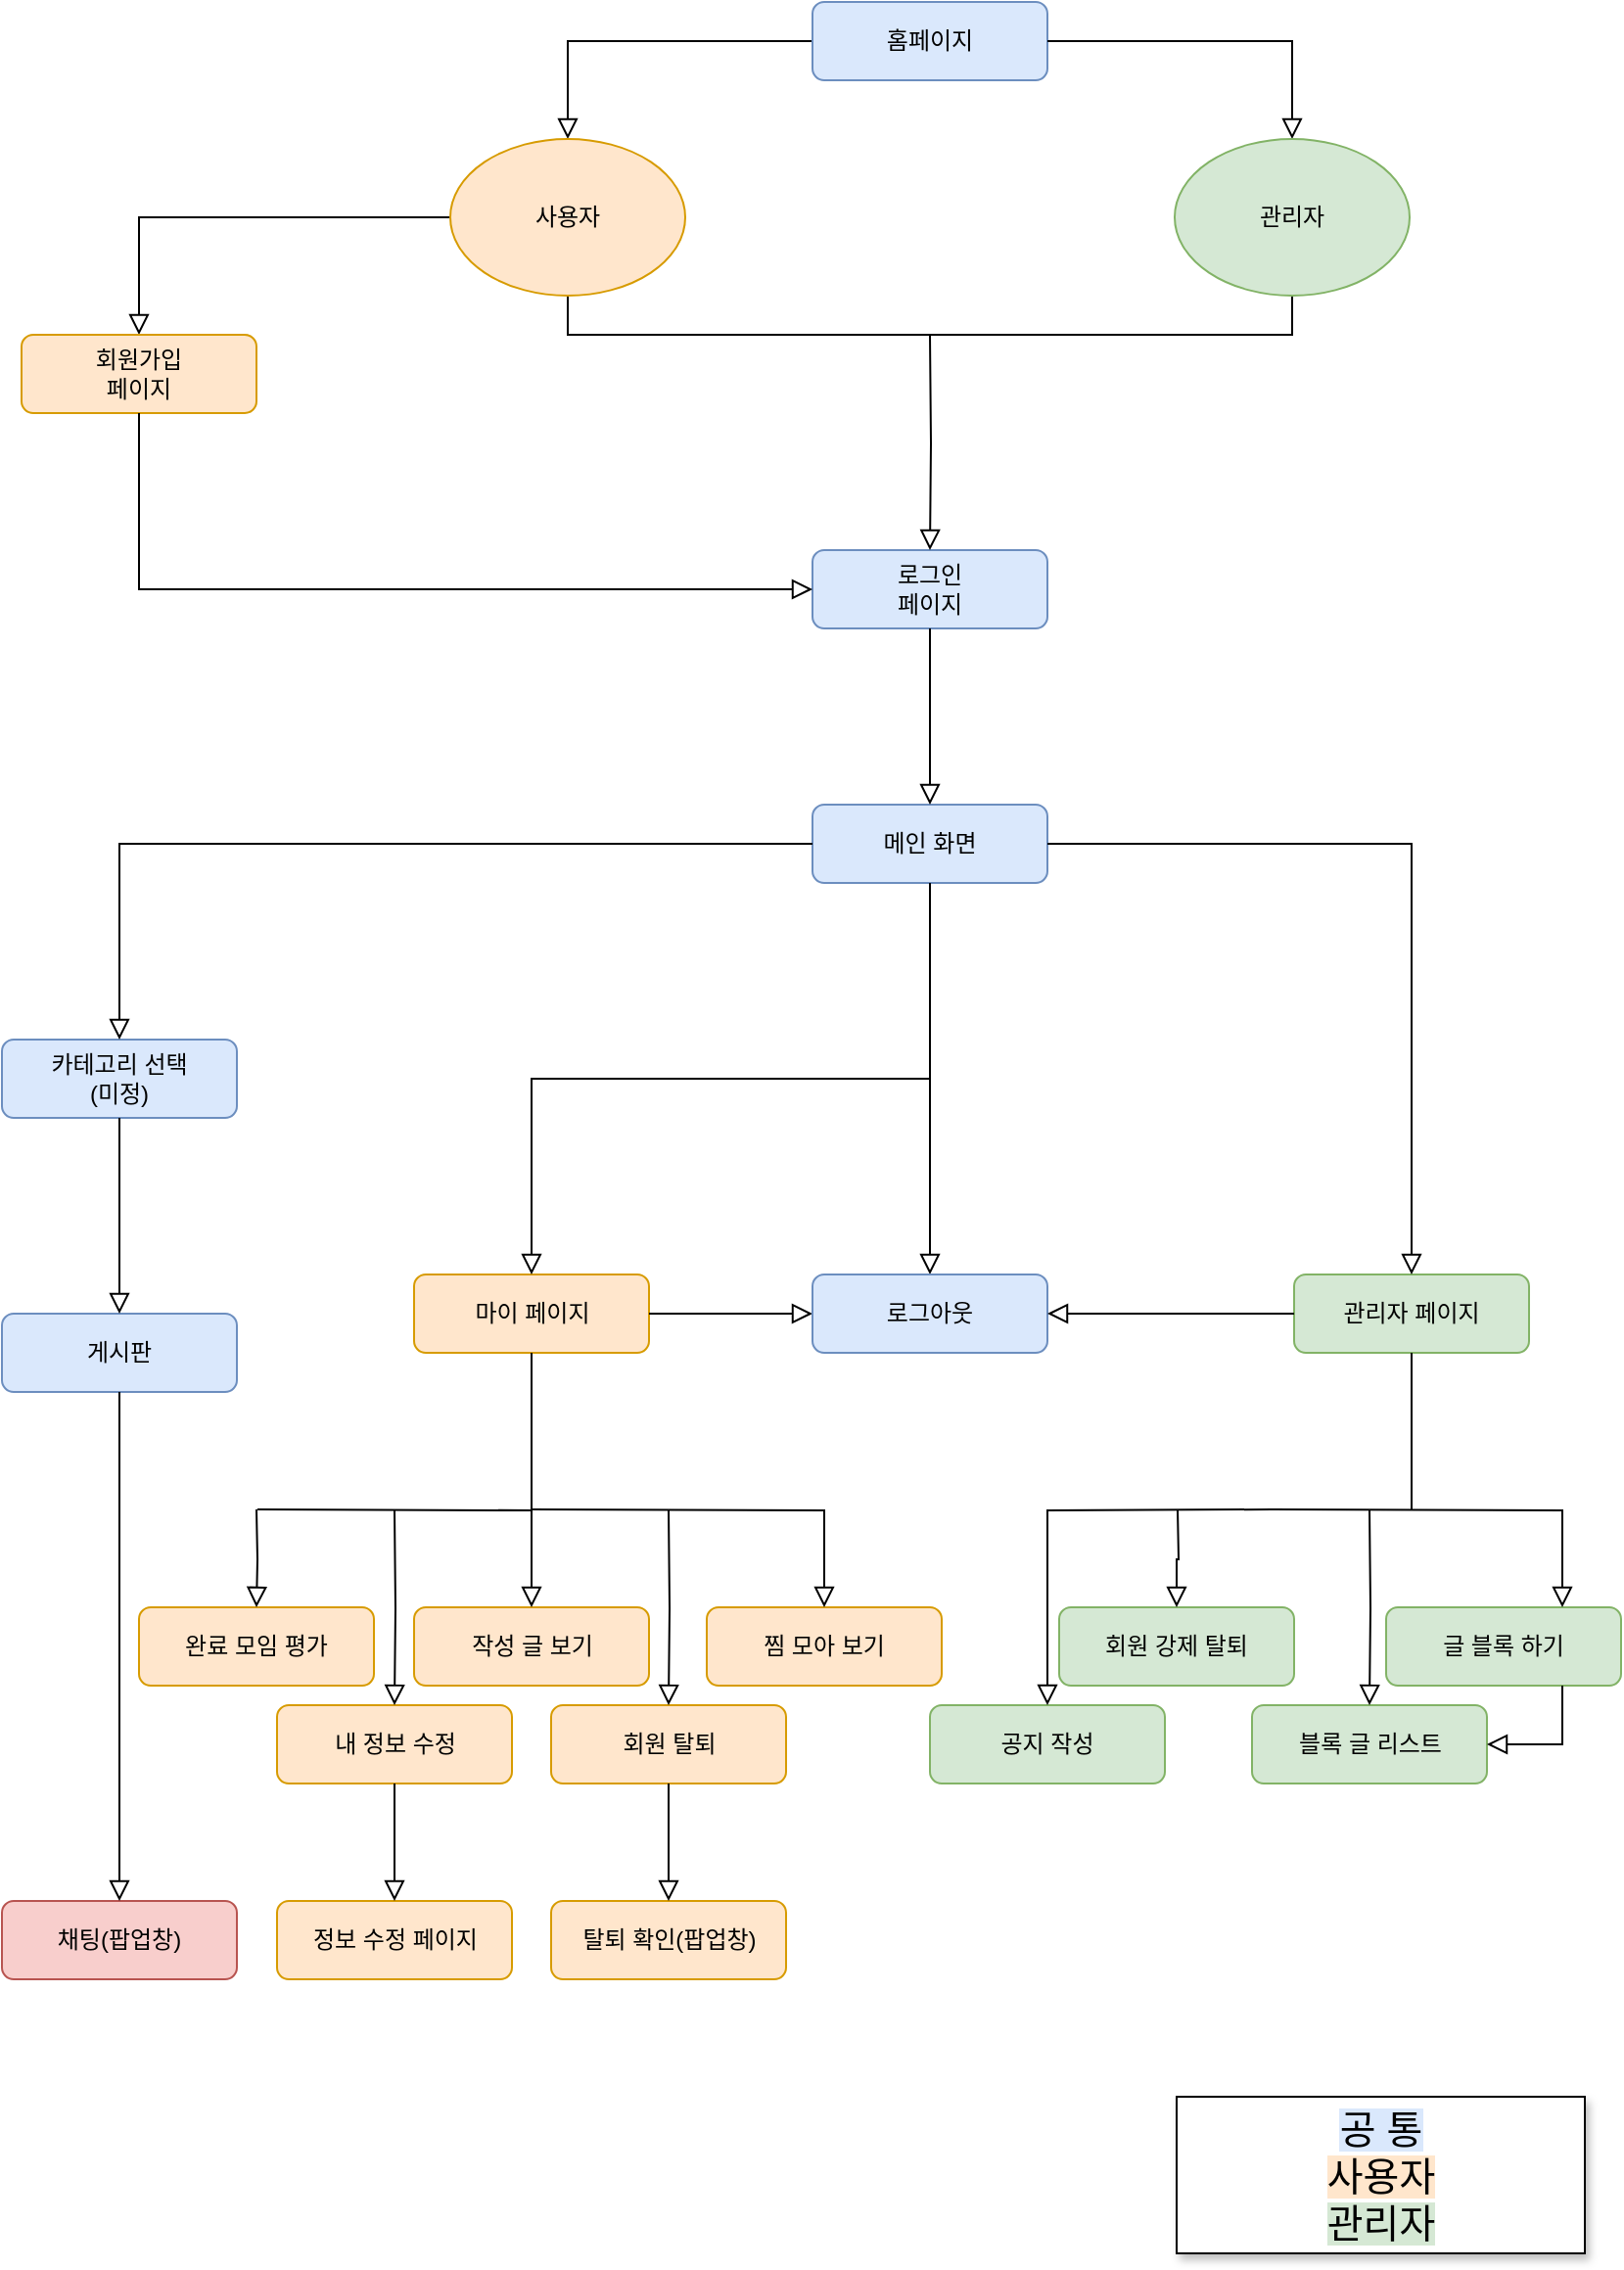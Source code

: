 <mxfile version="17.5.0" type="github">
  <diagram id="C5RBs43oDa-KdzZeNtuy" name="Page-1">
    <mxGraphModel dx="1209" dy="716" grid="1" gridSize="10" guides="1" tooltips="1" connect="1" arrows="1" fold="1" page="1" pageScale="1" pageWidth="827" pageHeight="1169" math="0" shadow="0">
      <root>
        <mxCell id="WIyWlLk6GJQsqaUBKTNV-0" />
        <mxCell id="WIyWlLk6GJQsqaUBKTNV-1" parent="WIyWlLk6GJQsqaUBKTNV-0" />
        <mxCell id="WIyWlLk6GJQsqaUBKTNV-2" value="" style="rounded=0;html=1;jettySize=auto;orthogonalLoop=1;fontSize=11;endArrow=block;endFill=0;endSize=8;strokeWidth=1;shadow=0;labelBackgroundColor=none;edgeStyle=orthogonalEdgeStyle;exitX=0;exitY=0.5;exitDx=0;exitDy=0;entryX=0.5;entryY=0;entryDx=0;entryDy=0;" parent="WIyWlLk6GJQsqaUBKTNV-1" source="WIyWlLk6GJQsqaUBKTNV-3" target="6kUaByh5-gkFW5ITfEK7-81" edge="1">
          <mxGeometry relative="1" as="geometry">
            <mxPoint x="413" y="30" as="sourcePoint" />
            <mxPoint x="289" y="80" as="targetPoint" />
          </mxGeometry>
        </mxCell>
        <mxCell id="WIyWlLk6GJQsqaUBKTNV-3" value="홈페이지" style="rounded=1;whiteSpace=wrap;html=1;fontSize=12;glass=0;strokeWidth=1;shadow=0;fillColor=#dae8fc;strokeColor=#6c8ebf;" parent="WIyWlLk6GJQsqaUBKTNV-1" vertex="1">
          <mxGeometry x="414" y="10" width="120" height="40" as="geometry" />
        </mxCell>
        <mxCell id="WIyWlLk6GJQsqaUBKTNV-4" value="" style="rounded=0;html=1;jettySize=auto;orthogonalLoop=1;fontSize=11;endArrow=block;endFill=0;endSize=8;strokeWidth=1;shadow=0;labelBackgroundColor=none;edgeStyle=orthogonalEdgeStyle;entryX=0.5;entryY=0;entryDx=0;entryDy=0;exitX=0;exitY=0.5;exitDx=0;exitDy=0;" parent="WIyWlLk6GJQsqaUBKTNV-1" source="6kUaByh5-gkFW5ITfEK7-81" target="6kUaByh5-gkFW5ITfEK7-3" edge="1">
          <mxGeometry y="20" relative="1" as="geometry">
            <mxPoint as="offset" />
            <mxPoint x="170" y="120" as="sourcePoint" />
            <mxPoint x="90" y="220" as="targetPoint" />
          </mxGeometry>
        </mxCell>
        <mxCell id="WIyWlLk6GJQsqaUBKTNV-7" value="공지 작성" style="rounded=1;whiteSpace=wrap;html=1;fontSize=12;glass=0;strokeWidth=1;shadow=0;fillColor=#d5e8d4;strokeColor=#82b366;" parent="WIyWlLk6GJQsqaUBKTNV-1" vertex="1">
          <mxGeometry x="474" y="880" width="120" height="40" as="geometry" />
        </mxCell>
        <mxCell id="WIyWlLk6GJQsqaUBKTNV-12" value="로그인&lt;br&gt;페이지" style="rounded=1;whiteSpace=wrap;html=1;fontSize=12;glass=0;strokeWidth=1;shadow=0;fillColor=#dae8fc;strokeColor=#6c8ebf;" parent="WIyWlLk6GJQsqaUBKTNV-1" vertex="1">
          <mxGeometry x="414" y="290" width="120" height="40" as="geometry" />
        </mxCell>
        <mxCell id="6kUaByh5-gkFW5ITfEK7-1" value="" style="rounded=0;html=1;jettySize=auto;orthogonalLoop=1;fontSize=11;endArrow=block;endFill=0;endSize=8;strokeWidth=1;shadow=0;labelBackgroundColor=none;edgeStyle=orthogonalEdgeStyle;exitX=1;exitY=0.5;exitDx=0;exitDy=0;entryX=0.5;entryY=0;entryDx=0;entryDy=0;" edge="1" parent="WIyWlLk6GJQsqaUBKTNV-1" source="WIyWlLk6GJQsqaUBKTNV-3" target="6kUaByh5-gkFW5ITfEK7-82">
          <mxGeometry relative="1" as="geometry">
            <mxPoint x="533" y="30" as="sourcePoint" />
            <mxPoint x="659" y="80" as="targetPoint" />
          </mxGeometry>
        </mxCell>
        <mxCell id="6kUaByh5-gkFW5ITfEK7-3" value="회원가입&lt;br&gt;페이지" style="rounded=1;whiteSpace=wrap;html=1;fontSize=12;glass=0;strokeWidth=1;shadow=0;fillColor=#ffe6cc;strokeColor=#d79b00;" vertex="1" parent="WIyWlLk6GJQsqaUBKTNV-1">
          <mxGeometry x="10" y="180" width="120" height="40" as="geometry" />
        </mxCell>
        <mxCell id="6kUaByh5-gkFW5ITfEK7-5" value="메인 화면" style="rounded=1;whiteSpace=wrap;html=1;fontSize=12;glass=0;strokeWidth=1;shadow=0;fillColor=#dae8fc;strokeColor=#6c8ebf;" vertex="1" parent="WIyWlLk6GJQsqaUBKTNV-1">
          <mxGeometry x="414" y="420" width="120" height="40" as="geometry" />
        </mxCell>
        <mxCell id="6kUaByh5-gkFW5ITfEK7-7" value="카테고리 선택&lt;br&gt;(미정)" style="rounded=1;whiteSpace=wrap;html=1;fontSize=12;glass=0;strokeWidth=1;shadow=0;fillColor=#dae8fc;strokeColor=#6c8ebf;" vertex="1" parent="WIyWlLk6GJQsqaUBKTNV-1">
          <mxGeometry y="540" width="120" height="40" as="geometry" />
        </mxCell>
        <mxCell id="6kUaByh5-gkFW5ITfEK7-8" value="마이 페이지" style="rounded=1;whiteSpace=wrap;html=1;fontSize=12;glass=0;strokeWidth=1;shadow=0;fillColor=#ffe6cc;strokeColor=#d79b00;" vertex="1" parent="WIyWlLk6GJQsqaUBKTNV-1">
          <mxGeometry x="210.5" y="660" width="120" height="40" as="geometry" />
        </mxCell>
        <mxCell id="6kUaByh5-gkFW5ITfEK7-9" value="게시판" style="rounded=1;whiteSpace=wrap;html=1;fontSize=12;glass=0;strokeWidth=1;shadow=0;fillColor=#dae8fc;strokeColor=#6c8ebf;" vertex="1" parent="WIyWlLk6GJQsqaUBKTNV-1">
          <mxGeometry y="680" width="120" height="40" as="geometry" />
        </mxCell>
        <mxCell id="6kUaByh5-gkFW5ITfEK7-10" value="채팅(팝업창)" style="rounded=1;whiteSpace=wrap;html=1;fontSize=12;glass=0;strokeWidth=1;shadow=0;fillColor=#f8cecc;strokeColor=#b85450;" vertex="1" parent="WIyWlLk6GJQsqaUBKTNV-1">
          <mxGeometry y="980" width="120" height="40" as="geometry" />
        </mxCell>
        <mxCell id="6kUaByh5-gkFW5ITfEK7-11" value="완료 모임 평가" style="rounded=1;whiteSpace=wrap;html=1;fontSize=12;glass=0;strokeWidth=1;shadow=0;fillColor=#ffe6cc;strokeColor=#d79b00;" vertex="1" parent="WIyWlLk6GJQsqaUBKTNV-1">
          <mxGeometry x="70" y="830" width="120" height="40" as="geometry" />
        </mxCell>
        <mxCell id="6kUaByh5-gkFW5ITfEK7-12" value="작성 글 보기" style="rounded=1;whiteSpace=wrap;html=1;fontSize=12;glass=0;strokeWidth=1;shadow=0;fillColor=#ffe6cc;strokeColor=#d79b00;" vertex="1" parent="WIyWlLk6GJQsqaUBKTNV-1">
          <mxGeometry x="210.5" y="830" width="120" height="40" as="geometry" />
        </mxCell>
        <mxCell id="6kUaByh5-gkFW5ITfEK7-13" value="찜 모아 보기" style="rounded=1;whiteSpace=wrap;html=1;fontSize=12;glass=0;strokeWidth=1;shadow=0;fillColor=#ffe6cc;strokeColor=#d79b00;" vertex="1" parent="WIyWlLk6GJQsqaUBKTNV-1">
          <mxGeometry x="360" y="830" width="120" height="40" as="geometry" />
        </mxCell>
        <mxCell id="6kUaByh5-gkFW5ITfEK7-14" value="내 정보 수정" style="rounded=1;whiteSpace=wrap;html=1;fontSize=12;glass=0;strokeWidth=1;shadow=0;fillColor=#ffe6cc;strokeColor=#d79b00;" vertex="1" parent="WIyWlLk6GJQsqaUBKTNV-1">
          <mxGeometry x="140.5" y="880" width="120" height="40" as="geometry" />
        </mxCell>
        <mxCell id="6kUaByh5-gkFW5ITfEK7-15" value="회원 탈퇴" style="rounded=1;whiteSpace=wrap;html=1;fontSize=12;glass=0;strokeWidth=1;shadow=0;fillColor=#ffe6cc;strokeColor=#d79b00;" vertex="1" parent="WIyWlLk6GJQsqaUBKTNV-1">
          <mxGeometry x="280.5" y="880" width="120" height="40" as="geometry" />
        </mxCell>
        <mxCell id="6kUaByh5-gkFW5ITfEK7-16" value="정보 수정 페이지" style="rounded=1;whiteSpace=wrap;html=1;fontSize=12;glass=0;strokeWidth=1;shadow=0;fillColor=#ffe6cc;strokeColor=#d79b00;" vertex="1" parent="WIyWlLk6GJQsqaUBKTNV-1">
          <mxGeometry x="140.5" y="980" width="120" height="40" as="geometry" />
        </mxCell>
        <mxCell id="6kUaByh5-gkFW5ITfEK7-17" value="탈퇴 확인(팝업창)" style="rounded=1;whiteSpace=wrap;html=1;fontSize=12;glass=0;strokeWidth=1;shadow=0;fillColor=#ffe6cc;strokeColor=#d79b00;" vertex="1" parent="WIyWlLk6GJQsqaUBKTNV-1">
          <mxGeometry x="280.5" y="980" width="120" height="40" as="geometry" />
        </mxCell>
        <mxCell id="6kUaByh5-gkFW5ITfEK7-19" value="" style="rounded=0;html=1;jettySize=auto;orthogonalLoop=1;fontSize=11;endArrow=block;endFill=0;endSize=8;strokeWidth=1;shadow=0;labelBackgroundColor=none;edgeStyle=orthogonalEdgeStyle;exitX=0.5;exitY=1;exitDx=0;exitDy=0;" edge="1" parent="WIyWlLk6GJQsqaUBKTNV-1" source="WIyWlLk6GJQsqaUBKTNV-12" target="6kUaByh5-gkFW5ITfEK7-5">
          <mxGeometry relative="1" as="geometry">
            <mxPoint x="160" y="270" as="sourcePoint" />
            <mxPoint x="261" y="269" as="targetPoint" />
          </mxGeometry>
        </mxCell>
        <mxCell id="6kUaByh5-gkFW5ITfEK7-21" value="" style="rounded=0;html=1;jettySize=auto;orthogonalLoop=1;fontSize=11;endArrow=block;endFill=0;endSize=8;strokeWidth=1;shadow=0;labelBackgroundColor=none;edgeStyle=orthogonalEdgeStyle;exitX=0;exitY=0.5;exitDx=0;exitDy=0;" edge="1" parent="WIyWlLk6GJQsqaUBKTNV-1" source="6kUaByh5-gkFW5ITfEK7-5" target="6kUaByh5-gkFW5ITfEK7-7">
          <mxGeometry y="20" relative="1" as="geometry">
            <mxPoint as="offset" />
            <mxPoint x="160" y="490" as="sourcePoint" />
            <mxPoint x="50" y="550" as="targetPoint" />
          </mxGeometry>
        </mxCell>
        <mxCell id="6kUaByh5-gkFW5ITfEK7-22" value="" style="rounded=0;html=1;jettySize=auto;orthogonalLoop=1;fontSize=11;endArrow=block;endFill=0;endSize=8;strokeWidth=1;shadow=0;labelBackgroundColor=none;edgeStyle=orthogonalEdgeStyle;entryX=0.5;entryY=0;entryDx=0;entryDy=0;exitX=0.5;exitY=1;exitDx=0;exitDy=0;" edge="1" parent="WIyWlLk6GJQsqaUBKTNV-1" source="6kUaByh5-gkFW5ITfEK7-5" target="6kUaByh5-gkFW5ITfEK7-6">
          <mxGeometry y="20" relative="1" as="geometry">
            <mxPoint as="offset" />
            <mxPoint x="580" y="480" as="sourcePoint" />
            <mxPoint x="315" y="515" as="targetPoint" />
          </mxGeometry>
        </mxCell>
        <mxCell id="6kUaByh5-gkFW5ITfEK7-23" value="" style="rounded=0;html=1;jettySize=auto;orthogonalLoop=1;fontSize=11;endArrow=block;endFill=0;endSize=8;strokeWidth=1;shadow=0;labelBackgroundColor=none;edgeStyle=orthogonalEdgeStyle;exitX=0.5;exitY=1;exitDx=0;exitDy=0;entryX=0.5;entryY=0;entryDx=0;entryDy=0;" edge="1" parent="WIyWlLk6GJQsqaUBKTNV-1" source="6kUaByh5-gkFW5ITfEK7-5" target="6kUaByh5-gkFW5ITfEK7-8">
          <mxGeometry relative="1" as="geometry">
            <mxPoint x="230" y="478" as="sourcePoint" />
            <mxPoint x="230" y="508" as="targetPoint" />
          </mxGeometry>
        </mxCell>
        <mxCell id="6kUaByh5-gkFW5ITfEK7-26" value="" style="rounded=0;html=1;jettySize=auto;orthogonalLoop=1;fontSize=11;endArrow=block;endFill=0;endSize=8;strokeWidth=1;shadow=0;labelBackgroundColor=none;edgeStyle=orthogonalEdgeStyle;exitX=0.5;exitY=1;exitDx=0;exitDy=0;entryX=0.5;entryY=0;entryDx=0;entryDy=0;" edge="1" parent="WIyWlLk6GJQsqaUBKTNV-1" source="6kUaByh5-gkFW5ITfEK7-7" target="6kUaByh5-gkFW5ITfEK7-9">
          <mxGeometry relative="1" as="geometry">
            <mxPoint x="230" y="590" as="sourcePoint" />
            <mxPoint x="230" y="640" as="targetPoint" />
          </mxGeometry>
        </mxCell>
        <mxCell id="6kUaByh5-gkFW5ITfEK7-27" value="" style="rounded=0;html=1;jettySize=auto;orthogonalLoop=1;fontSize=11;endArrow=block;endFill=0;endSize=8;strokeWidth=1;shadow=0;labelBackgroundColor=none;edgeStyle=orthogonalEdgeStyle;entryX=0.5;entryY=0;entryDx=0;entryDy=0;exitX=0.5;exitY=1;exitDx=0;exitDy=0;" edge="1" parent="WIyWlLk6GJQsqaUBKTNV-1" source="6kUaByh5-gkFW5ITfEK7-9" target="6kUaByh5-gkFW5ITfEK7-10">
          <mxGeometry relative="1" as="geometry">
            <mxPoint x="70" y="720" as="sourcePoint" />
            <mxPoint x="80" y="690" as="targetPoint" />
          </mxGeometry>
        </mxCell>
        <mxCell id="6kUaByh5-gkFW5ITfEK7-29" value="" style="rounded=0;html=1;jettySize=auto;orthogonalLoop=1;fontSize=11;endArrow=block;endFill=0;endSize=8;strokeWidth=1;shadow=0;labelBackgroundColor=none;edgeStyle=orthogonalEdgeStyle;" edge="1" parent="WIyWlLk6GJQsqaUBKTNV-1" target="6kUaByh5-gkFW5ITfEK7-12">
          <mxGeometry relative="1" as="geometry">
            <mxPoint x="130.5" y="780" as="sourcePoint" />
            <mxPoint x="140.5" y="820" as="targetPoint" />
          </mxGeometry>
        </mxCell>
        <mxCell id="6kUaByh5-gkFW5ITfEK7-33" value="" style="rounded=0;html=1;jettySize=auto;orthogonalLoop=1;fontSize=11;endArrow=block;endFill=0;endSize=8;strokeWidth=1;shadow=0;labelBackgroundColor=none;edgeStyle=orthogonalEdgeStyle;entryX=0.5;entryY=0;entryDx=0;entryDy=0;" edge="1" parent="WIyWlLk6GJQsqaUBKTNV-1" target="6kUaByh5-gkFW5ITfEK7-13">
          <mxGeometry relative="1" as="geometry">
            <mxPoint x="270.5" y="780" as="sourcePoint" />
            <mxPoint x="410.5" y="810" as="targetPoint" />
          </mxGeometry>
        </mxCell>
        <mxCell id="6kUaByh5-gkFW5ITfEK7-34" value="" style="rounded=0;html=1;jettySize=auto;orthogonalLoop=1;fontSize=11;endArrow=block;endFill=0;endSize=8;strokeWidth=1;shadow=0;labelBackgroundColor=none;edgeStyle=orthogonalEdgeStyle;exitX=0.5;exitY=1;exitDx=0;exitDy=0;entryX=0.5;entryY=0;entryDx=0;entryDy=0;" edge="1" parent="WIyWlLk6GJQsqaUBKTNV-1" target="6kUaByh5-gkFW5ITfEK7-14">
          <mxGeometry relative="1" as="geometry">
            <mxPoint x="200.5" y="780" as="sourcePoint" />
            <mxPoint x="200.5" y="880" as="targetPoint" />
          </mxGeometry>
        </mxCell>
        <mxCell id="6kUaByh5-gkFW5ITfEK7-35" value="" style="rounded=0;html=1;jettySize=auto;orthogonalLoop=1;fontSize=11;endArrow=block;endFill=0;endSize=8;strokeWidth=1;shadow=0;labelBackgroundColor=none;edgeStyle=orthogonalEdgeStyle;entryX=0.5;entryY=0;entryDx=0;entryDy=0;startArrow=none;" edge="1" parent="WIyWlLk6GJQsqaUBKTNV-1" target="6kUaByh5-gkFW5ITfEK7-15">
          <mxGeometry relative="1" as="geometry">
            <mxPoint x="340.5" y="780" as="sourcePoint" />
            <mxPoint x="340.5" y="890" as="targetPoint" />
          </mxGeometry>
        </mxCell>
        <mxCell id="6kUaByh5-gkFW5ITfEK7-37" value="" style="rounded=0;html=1;jettySize=auto;orthogonalLoop=1;fontSize=11;endArrow=block;endFill=0;endSize=8;strokeWidth=1;shadow=0;labelBackgroundColor=none;edgeStyle=orthogonalEdgeStyle;exitX=0.5;exitY=1;exitDx=0;exitDy=0;entryX=0.5;entryY=0;entryDx=0;entryDy=0;" edge="1" parent="WIyWlLk6GJQsqaUBKTNV-1" source="6kUaByh5-gkFW5ITfEK7-14" target="6kUaByh5-gkFW5ITfEK7-16">
          <mxGeometry relative="1" as="geometry">
            <mxPoint x="200" y="930" as="sourcePoint" />
            <mxPoint x="200" y="1030" as="targetPoint" />
          </mxGeometry>
        </mxCell>
        <mxCell id="6kUaByh5-gkFW5ITfEK7-40" value="" style="rounded=0;html=1;jettySize=auto;orthogonalLoop=1;fontSize=11;endArrow=block;endFill=0;endSize=8;strokeWidth=1;shadow=0;labelBackgroundColor=none;edgeStyle=orthogonalEdgeStyle;entryX=0.5;entryY=0;entryDx=0;entryDy=0;exitX=0.5;exitY=1;exitDx=0;exitDy=0;" edge="1" parent="WIyWlLk6GJQsqaUBKTNV-1" source="6kUaByh5-gkFW5ITfEK7-15" target="6kUaByh5-gkFW5ITfEK7-17">
          <mxGeometry relative="1" as="geometry">
            <mxPoint x="340.5" y="930" as="sourcePoint" />
            <mxPoint x="340" y="1030" as="targetPoint" />
          </mxGeometry>
        </mxCell>
        <mxCell id="6kUaByh5-gkFW5ITfEK7-42" value="" style="rounded=0;html=1;jettySize=auto;orthogonalLoop=1;fontSize=11;endArrow=block;endFill=0;endSize=8;strokeWidth=1;shadow=0;labelBackgroundColor=none;edgeStyle=orthogonalEdgeStyle;exitX=1;exitY=0.5;exitDx=0;exitDy=0;entryX=0;entryY=0.5;entryDx=0;entryDy=0;" edge="1" parent="WIyWlLk6GJQsqaUBKTNV-1" source="6kUaByh5-gkFW5ITfEK7-8" target="6kUaByh5-gkFW5ITfEK7-6">
          <mxGeometry y="20" relative="1" as="geometry">
            <mxPoint as="offset" />
            <mxPoint x="250.5" y="660" as="sourcePoint" />
            <mxPoint x="430.5" y="630" as="targetPoint" />
          </mxGeometry>
        </mxCell>
        <mxCell id="6kUaByh5-gkFW5ITfEK7-47" value="" style="endArrow=none;html=1;rounded=0;exitX=0.5;exitY=1;exitDx=0;exitDy=0;entryX=0.5;entryY=1;entryDx=0;entryDy=0;" edge="1" parent="WIyWlLk6GJQsqaUBKTNV-1" source="6kUaByh5-gkFW5ITfEK7-81" target="6kUaByh5-gkFW5ITfEK7-82">
          <mxGeometry width="50" height="50" relative="1" as="geometry">
            <mxPoint x="289" y="160" as="sourcePoint" />
            <mxPoint x="659" y="150" as="targetPoint" />
            <Array as="points">
              <mxPoint x="289" y="180" />
              <mxPoint x="659" y="180" />
            </Array>
          </mxGeometry>
        </mxCell>
        <mxCell id="6kUaByh5-gkFW5ITfEK7-48" value="" style="rounded=0;html=1;jettySize=auto;orthogonalLoop=1;fontSize=11;endArrow=block;endFill=0;endSize=8;strokeWidth=1;shadow=0;labelBackgroundColor=none;edgeStyle=orthogonalEdgeStyle;entryX=0.5;entryY=0;entryDx=0;entryDy=0;" edge="1" parent="WIyWlLk6GJQsqaUBKTNV-1" target="WIyWlLk6GJQsqaUBKTNV-12">
          <mxGeometry relative="1" as="geometry">
            <mxPoint x="474" y="180" as="sourcePoint" />
            <mxPoint x="413" y="225" as="targetPoint" />
          </mxGeometry>
        </mxCell>
        <mxCell id="6kUaByh5-gkFW5ITfEK7-6" value="로그아웃" style="rounded=1;whiteSpace=wrap;html=1;fontSize=12;glass=0;strokeWidth=1;shadow=0;fillColor=#dae8fc;strokeColor=#6c8ebf;" vertex="1" parent="WIyWlLk6GJQsqaUBKTNV-1">
          <mxGeometry x="414" y="660" width="120" height="40" as="geometry" />
        </mxCell>
        <mxCell id="6kUaByh5-gkFW5ITfEK7-51" value="글 블록 하기" style="rounded=1;whiteSpace=wrap;html=1;fontSize=12;glass=0;strokeWidth=1;shadow=0;fillColor=#d5e8d4;strokeColor=#82b366;" vertex="1" parent="WIyWlLk6GJQsqaUBKTNV-1">
          <mxGeometry x="707" y="830" width="120" height="40" as="geometry" />
        </mxCell>
        <mxCell id="6kUaByh5-gkFW5ITfEK7-52" value="회원 강제 탈퇴" style="rounded=1;whiteSpace=wrap;html=1;fontSize=12;glass=0;strokeWidth=1;shadow=0;fillColor=#d5e8d4;strokeColor=#82b366;" vertex="1" parent="WIyWlLk6GJQsqaUBKTNV-1">
          <mxGeometry x="540" y="830" width="120" height="40" as="geometry" />
        </mxCell>
        <mxCell id="6kUaByh5-gkFW5ITfEK7-53" value="블록 글 리스트" style="rounded=1;whiteSpace=wrap;html=1;fontSize=12;glass=0;strokeWidth=1;shadow=0;fillColor=#d5e8d4;strokeColor=#82b366;" vertex="1" parent="WIyWlLk6GJQsqaUBKTNV-1">
          <mxGeometry x="638.5" y="880" width="120" height="40" as="geometry" />
        </mxCell>
        <mxCell id="6kUaByh5-gkFW5ITfEK7-55" value="관리자 페이지" style="rounded=1;whiteSpace=wrap;html=1;fontSize=12;glass=0;strokeWidth=1;shadow=0;fillColor=#d5e8d4;strokeColor=#82b366;" vertex="1" parent="WIyWlLk6GJQsqaUBKTNV-1">
          <mxGeometry x="660" y="660" width="120" height="40" as="geometry" />
        </mxCell>
        <mxCell id="6kUaByh5-gkFW5ITfEK7-57" value="" style="rounded=0;html=1;jettySize=auto;orthogonalLoop=1;fontSize=11;endArrow=block;endFill=0;endSize=8;strokeWidth=1;shadow=0;labelBackgroundColor=none;edgeStyle=orthogonalEdgeStyle;exitX=1;exitY=0.5;exitDx=0;exitDy=0;entryX=0.5;entryY=0;entryDx=0;entryDy=0;" edge="1" parent="WIyWlLk6GJQsqaUBKTNV-1" source="6kUaByh5-gkFW5ITfEK7-5" target="6kUaByh5-gkFW5ITfEK7-55">
          <mxGeometry y="20" relative="1" as="geometry">
            <mxPoint as="offset" />
            <mxPoint x="454" y="440" as="sourcePoint" />
            <mxPoint x="480" y="530" as="targetPoint" />
          </mxGeometry>
        </mxCell>
        <mxCell id="6kUaByh5-gkFW5ITfEK7-58" value="" style="rounded=0;html=1;jettySize=auto;orthogonalLoop=1;fontSize=11;endArrow=block;endFill=0;endSize=8;strokeWidth=1;shadow=0;labelBackgroundColor=none;edgeStyle=orthogonalEdgeStyle;entryX=0.5;entryY=0;entryDx=0;entryDy=0;" edge="1" parent="WIyWlLk6GJQsqaUBKTNV-1" target="WIyWlLk6GJQsqaUBKTNV-7">
          <mxGeometry y="20" relative="1" as="geometry">
            <mxPoint as="offset" />
            <mxPoint x="648.5" y="780" as="sourcePoint" />
            <mxPoint x="530" y="920" as="targetPoint" />
          </mxGeometry>
        </mxCell>
        <mxCell id="6kUaByh5-gkFW5ITfEK7-59" value="" style="rounded=0;html=1;jettySize=auto;orthogonalLoop=1;fontSize=11;endArrow=block;endFill=0;endSize=8;strokeWidth=1;shadow=0;labelBackgroundColor=none;edgeStyle=orthogonalEdgeStyle;" edge="1" parent="WIyWlLk6GJQsqaUBKTNV-1" target="6kUaByh5-gkFW5ITfEK7-53">
          <mxGeometry y="20" relative="1" as="geometry">
            <mxPoint as="offset" />
            <mxPoint x="698.5" y="780" as="sourcePoint" />
            <mxPoint x="648" y="900" as="targetPoint" />
          </mxGeometry>
        </mxCell>
        <mxCell id="6kUaByh5-gkFW5ITfEK7-61" value="" style="rounded=0;html=1;jettySize=auto;orthogonalLoop=1;fontSize=11;endArrow=block;endFill=0;endSize=8;strokeWidth=1;shadow=0;labelBackgroundColor=none;edgeStyle=orthogonalEdgeStyle;entryX=0.75;entryY=0;entryDx=0;entryDy=0;" edge="1" parent="WIyWlLk6GJQsqaUBKTNV-1" target="6kUaByh5-gkFW5ITfEK7-51">
          <mxGeometry y="20" relative="1" as="geometry">
            <mxPoint as="offset" />
            <mxPoint x="648.5" y="780" as="sourcePoint" />
            <mxPoint x="685.5" y="845" as="targetPoint" />
          </mxGeometry>
        </mxCell>
        <mxCell id="6kUaByh5-gkFW5ITfEK7-62" value="" style="rounded=0;html=1;jettySize=auto;orthogonalLoop=1;fontSize=11;endArrow=block;endFill=0;endSize=8;strokeWidth=1;shadow=0;labelBackgroundColor=none;edgeStyle=orthogonalEdgeStyle;entryX=0.5;entryY=0;entryDx=0;entryDy=0;" edge="1" parent="WIyWlLk6GJQsqaUBKTNV-1" target="6kUaByh5-gkFW5ITfEK7-52">
          <mxGeometry relative="1" as="geometry">
            <mxPoint x="600.5" y="780" as="sourcePoint" />
            <mxPoint x="588.5" y="990" as="targetPoint" />
          </mxGeometry>
        </mxCell>
        <mxCell id="6kUaByh5-gkFW5ITfEK7-64" value="" style="endArrow=none;html=1;rounded=0;entryX=0.5;entryY=1;entryDx=0;entryDy=0;" edge="1" parent="WIyWlLk6GJQsqaUBKTNV-1" target="6kUaByh5-gkFW5ITfEK7-55">
          <mxGeometry width="50" height="50" relative="1" as="geometry">
            <mxPoint x="720" y="780" as="sourcePoint" />
            <mxPoint x="738.5" y="810" as="targetPoint" />
          </mxGeometry>
        </mxCell>
        <mxCell id="6kUaByh5-gkFW5ITfEK7-65" value="" style="rounded=0;html=1;jettySize=auto;orthogonalLoop=1;fontSize=11;endArrow=block;endFill=0;endSize=8;strokeWidth=1;shadow=0;labelBackgroundColor=none;edgeStyle=orthogonalEdgeStyle;exitX=0;exitY=0.5;exitDx=0;exitDy=0;entryX=1;entryY=0.5;entryDx=0;entryDy=0;" edge="1" parent="WIyWlLk6GJQsqaUBKTNV-1" source="6kUaByh5-gkFW5ITfEK7-55" target="6kUaByh5-gkFW5ITfEK7-6">
          <mxGeometry y="20" relative="1" as="geometry">
            <mxPoint as="offset" />
            <mxPoint x="368.5" y="530" as="sourcePoint" />
            <mxPoint x="540" y="680" as="targetPoint" />
          </mxGeometry>
        </mxCell>
        <mxCell id="6kUaByh5-gkFW5ITfEK7-67" value="" style="endArrow=none;html=1;rounded=0;entryX=0.5;entryY=1;entryDx=0;entryDy=0;" edge="1" parent="WIyWlLk6GJQsqaUBKTNV-1" target="6kUaByh5-gkFW5ITfEK7-8">
          <mxGeometry width="50" height="50" relative="1" as="geometry">
            <mxPoint x="270.5" y="780" as="sourcePoint" />
            <mxPoint x="400.5" y="600" as="targetPoint" />
          </mxGeometry>
        </mxCell>
        <mxCell id="6kUaByh5-gkFW5ITfEK7-79" value="&lt;span style=&quot;background-color: rgb(218 , 232 , 252)&quot;&gt;공 통&lt;/span&gt;&lt;br&gt;&lt;span style=&quot;background-color: rgb(255 , 230 , 204)&quot;&gt;사용자&lt;/span&gt;&lt;br&gt;&lt;span style=&quot;background-color: rgb(213 , 232 , 212)&quot;&gt;관리자&lt;/span&gt;" style="rounded=0;whiteSpace=wrap;html=1;shadow=1;labelBackgroundColor=#FFFFFF;fontSize=20;" vertex="1" parent="WIyWlLk6GJQsqaUBKTNV-1">
          <mxGeometry x="600" y="1080" width="208.5" height="80" as="geometry" />
        </mxCell>
        <mxCell id="6kUaByh5-gkFW5ITfEK7-81" value="사용자" style="ellipse;whiteSpace=wrap;html=1;shadow=0;labelBackgroundColor=none;fontSize=12;fillColor=#ffe6cc;strokeColor=#d79b00;" vertex="1" parent="WIyWlLk6GJQsqaUBKTNV-1">
          <mxGeometry x="229" y="80" width="120" height="80" as="geometry" />
        </mxCell>
        <mxCell id="6kUaByh5-gkFW5ITfEK7-82" value="관리자" style="ellipse;whiteSpace=wrap;html=1;shadow=0;labelBackgroundColor=none;fontSize=12;fillColor=#d5e8d4;strokeColor=#82b366;" vertex="1" parent="WIyWlLk6GJQsqaUBKTNV-1">
          <mxGeometry x="599" y="80" width="120" height="80" as="geometry" />
        </mxCell>
        <mxCell id="6kUaByh5-gkFW5ITfEK7-84" value="" style="rounded=0;html=1;jettySize=auto;orthogonalLoop=1;fontSize=11;endArrow=block;endFill=0;endSize=8;strokeWidth=1;shadow=0;labelBackgroundColor=none;edgeStyle=orthogonalEdgeStyle;exitX=0.5;exitY=1;exitDx=0;exitDy=0;" edge="1" parent="WIyWlLk6GJQsqaUBKTNV-1" target="6kUaByh5-gkFW5ITfEK7-11">
          <mxGeometry relative="1" as="geometry">
            <mxPoint x="130" y="780" as="sourcePoint" />
            <mxPoint x="130" y="830" as="targetPoint" />
          </mxGeometry>
        </mxCell>
        <mxCell id="6kUaByh5-gkFW5ITfEK7-85" value="" style="rounded=0;html=1;jettySize=auto;orthogonalLoop=1;fontSize=11;endArrow=block;endFill=0;endSize=8;strokeWidth=1;shadow=0;labelBackgroundColor=none;edgeStyle=orthogonalEdgeStyle;entryX=0;entryY=0.5;entryDx=0;entryDy=0;exitX=0.5;exitY=1;exitDx=0;exitDy=0;" edge="1" parent="WIyWlLk6GJQsqaUBKTNV-1" source="6kUaByh5-gkFW5ITfEK7-3" target="WIyWlLk6GJQsqaUBKTNV-12">
          <mxGeometry y="20" relative="1" as="geometry">
            <mxPoint as="offset" />
            <mxPoint x="229" y="290" as="sourcePoint" />
            <mxPoint x="70" y="350" as="targetPoint" />
          </mxGeometry>
        </mxCell>
        <mxCell id="6kUaByh5-gkFW5ITfEK7-86" value="" style="rounded=0;html=1;jettySize=auto;orthogonalLoop=1;fontSize=11;endArrow=block;endFill=0;endSize=8;strokeWidth=1;shadow=0;labelBackgroundColor=none;edgeStyle=orthogonalEdgeStyle;entryX=1;entryY=0.5;entryDx=0;entryDy=0;exitX=0.75;exitY=1;exitDx=0;exitDy=0;" edge="1" parent="WIyWlLk6GJQsqaUBKTNV-1" source="6kUaByh5-gkFW5ITfEK7-51" target="6kUaByh5-gkFW5ITfEK7-53">
          <mxGeometry relative="1" as="geometry">
            <mxPoint x="793.5" y="946" as="sourcePoint" />
            <mxPoint x="793" y="996" as="targetPoint" />
          </mxGeometry>
        </mxCell>
      </root>
    </mxGraphModel>
  </diagram>
</mxfile>
